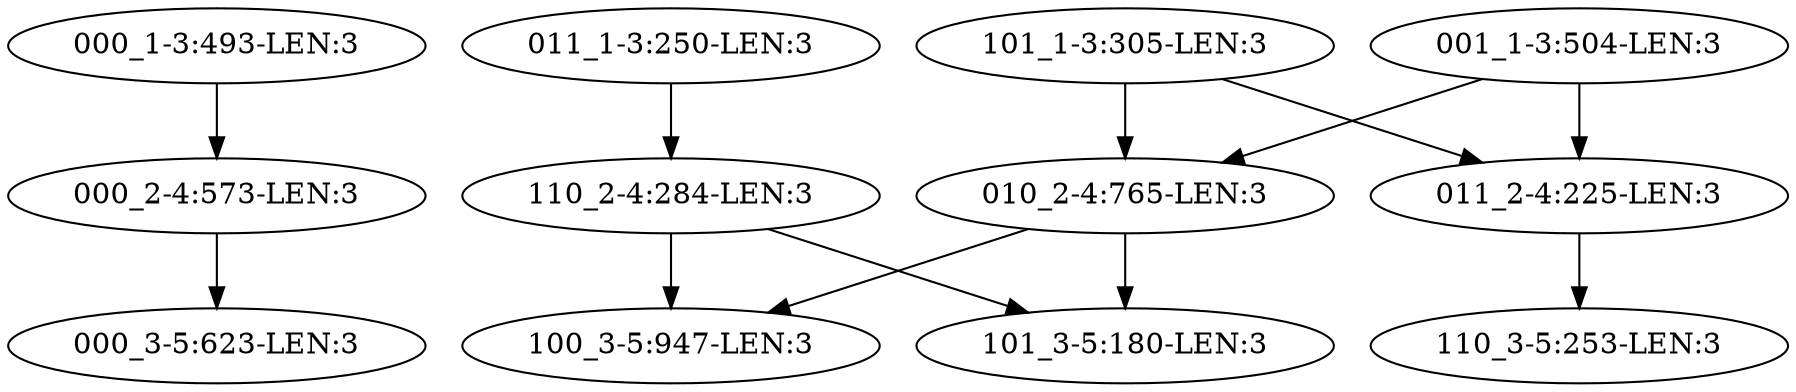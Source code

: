 digraph G {
    "000_2-4:573-LEN:3" -> "000_3-5:623-LEN:3";
    "011_1-3:250-LEN:3" -> "110_2-4:284-LEN:3";
    "101_1-3:305-LEN:3" -> "010_2-4:765-LEN:3";
    "101_1-3:305-LEN:3" -> "011_2-4:225-LEN:3";
    "001_1-3:504-LEN:3" -> "010_2-4:765-LEN:3";
    "001_1-3:504-LEN:3" -> "011_2-4:225-LEN:3";
    "110_2-4:284-LEN:3" -> "100_3-5:947-LEN:3";
    "110_2-4:284-LEN:3" -> "101_3-5:180-LEN:3";
    "000_1-3:493-LEN:3" -> "000_2-4:573-LEN:3";
    "010_2-4:765-LEN:3" -> "100_3-5:947-LEN:3";
    "010_2-4:765-LEN:3" -> "101_3-5:180-LEN:3";
    "011_2-4:225-LEN:3" -> "110_3-5:253-LEN:3";
}
